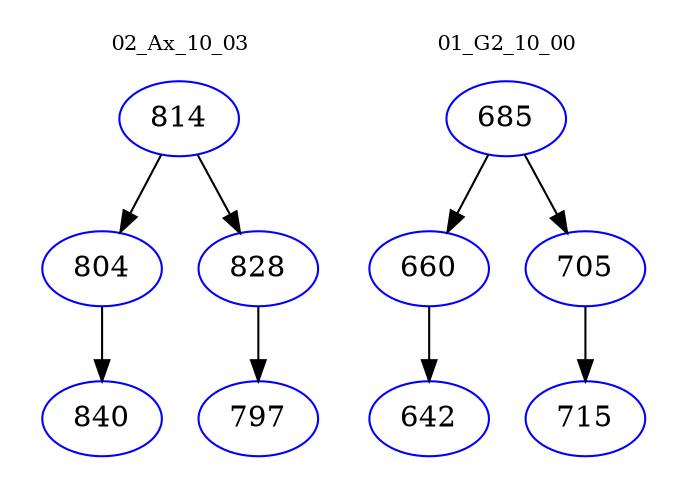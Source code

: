 digraph{
subgraph cluster_0 {
color = white
label = "02_Ax_10_03";
fontsize=10;
T0_814 [label="814", color="blue"]
T0_814 -> T0_804 [color="black"]
T0_804 [label="804", color="blue"]
T0_804 -> T0_840 [color="black"]
T0_840 [label="840", color="blue"]
T0_814 -> T0_828 [color="black"]
T0_828 [label="828", color="blue"]
T0_828 -> T0_797 [color="black"]
T0_797 [label="797", color="blue"]
}
subgraph cluster_1 {
color = white
label = "01_G2_10_00";
fontsize=10;
T1_685 [label="685", color="blue"]
T1_685 -> T1_660 [color="black"]
T1_660 [label="660", color="blue"]
T1_660 -> T1_642 [color="black"]
T1_642 [label="642", color="blue"]
T1_685 -> T1_705 [color="black"]
T1_705 [label="705", color="blue"]
T1_705 -> T1_715 [color="black"]
T1_715 [label="715", color="blue"]
}
}

